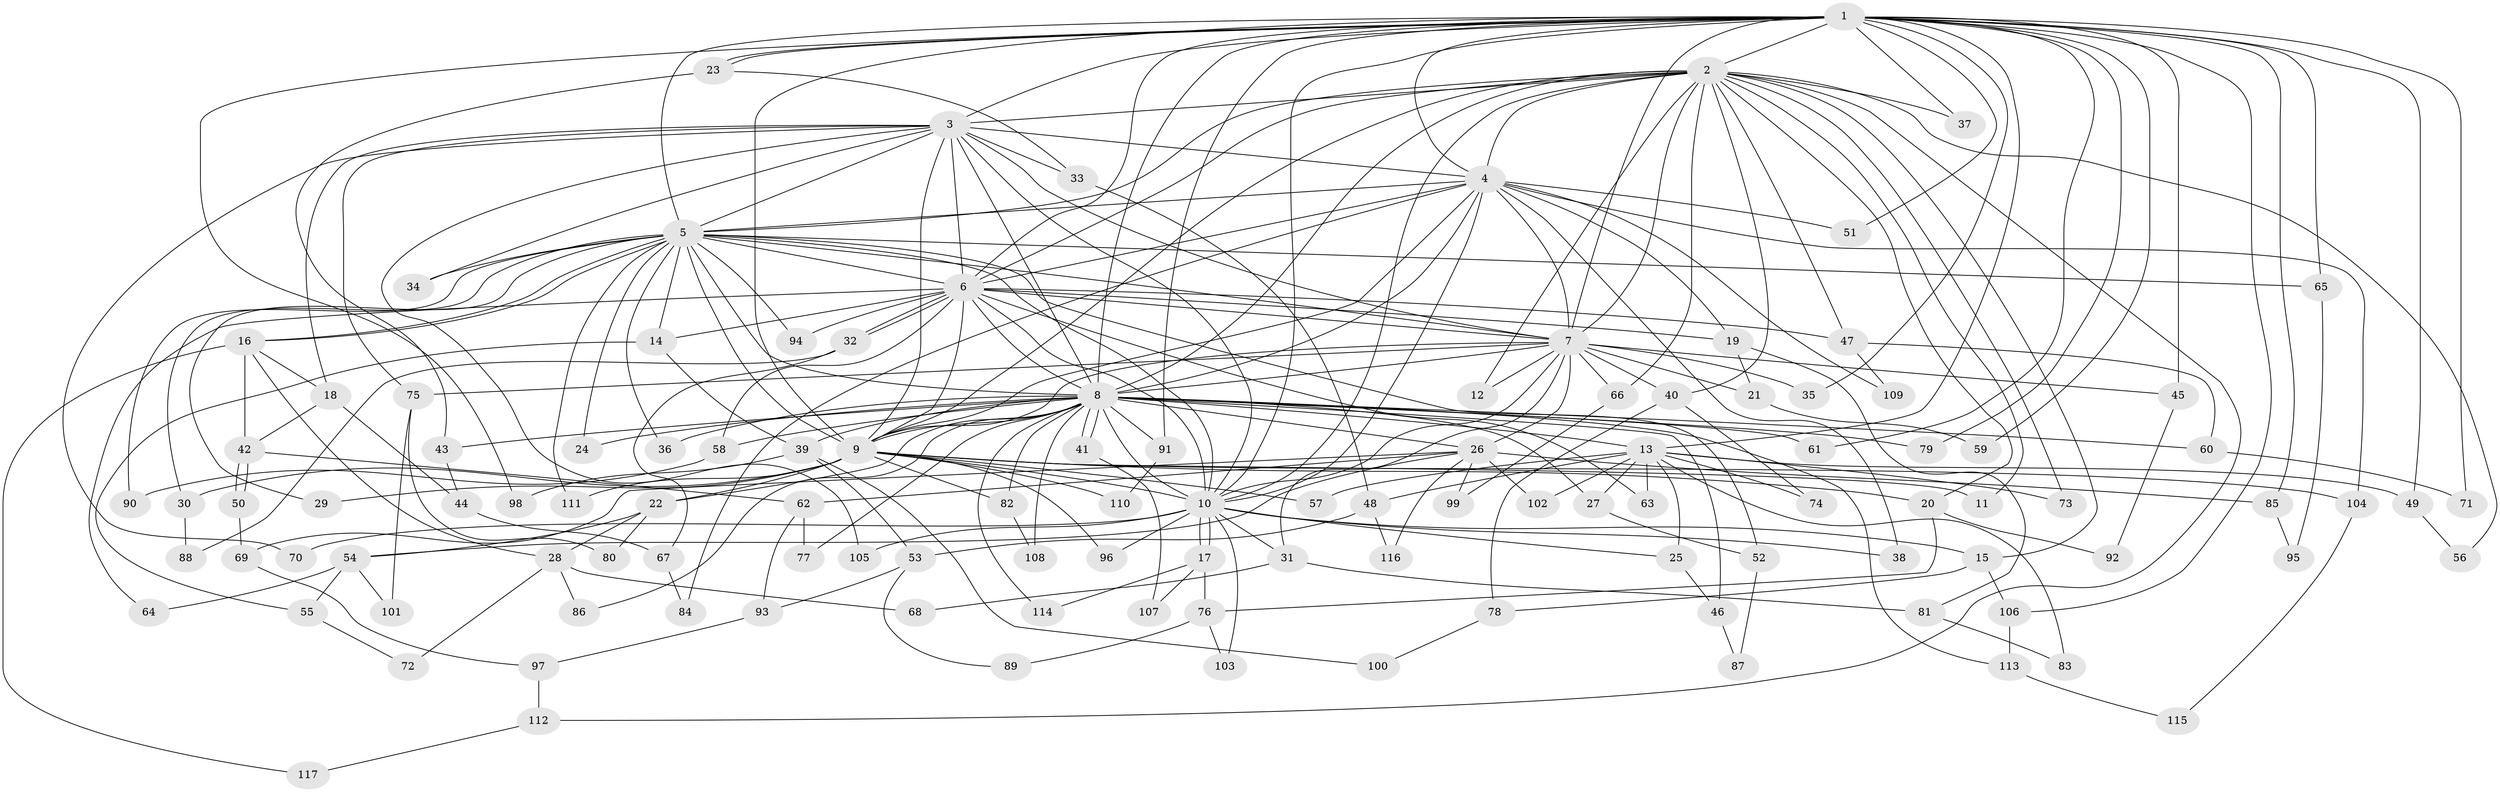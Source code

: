 // Generated by graph-tools (version 1.1) at 2025/01/03/09/25 03:01:19]
// undirected, 117 vertices, 259 edges
graph export_dot {
graph [start="1"]
  node [color=gray90,style=filled];
  1;
  2;
  3;
  4;
  5;
  6;
  7;
  8;
  9;
  10;
  11;
  12;
  13;
  14;
  15;
  16;
  17;
  18;
  19;
  20;
  21;
  22;
  23;
  24;
  25;
  26;
  27;
  28;
  29;
  30;
  31;
  32;
  33;
  34;
  35;
  36;
  37;
  38;
  39;
  40;
  41;
  42;
  43;
  44;
  45;
  46;
  47;
  48;
  49;
  50;
  51;
  52;
  53;
  54;
  55;
  56;
  57;
  58;
  59;
  60;
  61;
  62;
  63;
  64;
  65;
  66;
  67;
  68;
  69;
  70;
  71;
  72;
  73;
  74;
  75;
  76;
  77;
  78;
  79;
  80;
  81;
  82;
  83;
  84;
  85;
  86;
  87;
  88;
  89;
  90;
  91;
  92;
  93;
  94;
  95;
  96;
  97;
  98;
  99;
  100;
  101;
  102;
  103;
  104;
  105;
  106;
  107;
  108;
  109;
  110;
  111;
  112;
  113;
  114;
  115;
  116;
  117;
  1 -- 2;
  1 -- 3;
  1 -- 4;
  1 -- 5;
  1 -- 6;
  1 -- 7;
  1 -- 8;
  1 -- 9;
  1 -- 10;
  1 -- 13;
  1 -- 23;
  1 -- 23;
  1 -- 35;
  1 -- 37;
  1 -- 45;
  1 -- 49;
  1 -- 51;
  1 -- 59;
  1 -- 61;
  1 -- 65;
  1 -- 71;
  1 -- 79;
  1 -- 85;
  1 -- 91;
  1 -- 98;
  1 -- 106;
  2 -- 3;
  2 -- 4;
  2 -- 5;
  2 -- 6;
  2 -- 7;
  2 -- 8;
  2 -- 9;
  2 -- 10;
  2 -- 11;
  2 -- 12;
  2 -- 15;
  2 -- 20;
  2 -- 37;
  2 -- 40;
  2 -- 47;
  2 -- 56;
  2 -- 66;
  2 -- 73;
  2 -- 112;
  3 -- 4;
  3 -- 5;
  3 -- 6;
  3 -- 7;
  3 -- 8;
  3 -- 9;
  3 -- 10;
  3 -- 18;
  3 -- 33;
  3 -- 34;
  3 -- 70;
  3 -- 75;
  3 -- 105;
  4 -- 5;
  4 -- 6;
  4 -- 7;
  4 -- 8;
  4 -- 9;
  4 -- 10;
  4 -- 19;
  4 -- 38;
  4 -- 51;
  4 -- 84;
  4 -- 104;
  4 -- 109;
  5 -- 6;
  5 -- 7;
  5 -- 8;
  5 -- 9;
  5 -- 10;
  5 -- 14;
  5 -- 16;
  5 -- 16;
  5 -- 24;
  5 -- 29;
  5 -- 30;
  5 -- 34;
  5 -- 36;
  5 -- 52;
  5 -- 65;
  5 -- 90;
  5 -- 94;
  5 -- 111;
  6 -- 7;
  6 -- 8;
  6 -- 9;
  6 -- 10;
  6 -- 14;
  6 -- 19;
  6 -- 32;
  6 -- 32;
  6 -- 47;
  6 -- 58;
  6 -- 63;
  6 -- 64;
  6 -- 94;
  7 -- 8;
  7 -- 9;
  7 -- 10;
  7 -- 12;
  7 -- 21;
  7 -- 26;
  7 -- 31;
  7 -- 35;
  7 -- 40;
  7 -- 45;
  7 -- 66;
  7 -- 75;
  8 -- 9;
  8 -- 10;
  8 -- 13;
  8 -- 22;
  8 -- 24;
  8 -- 26;
  8 -- 27;
  8 -- 36;
  8 -- 39;
  8 -- 41;
  8 -- 41;
  8 -- 43;
  8 -- 46;
  8 -- 58;
  8 -- 60;
  8 -- 61;
  8 -- 77;
  8 -- 79;
  8 -- 82;
  8 -- 86;
  8 -- 91;
  8 -- 108;
  8 -- 113;
  8 -- 114;
  9 -- 10;
  9 -- 11;
  9 -- 20;
  9 -- 22;
  9 -- 29;
  9 -- 30;
  9 -- 57;
  9 -- 82;
  9 -- 96;
  9 -- 104;
  9 -- 110;
  9 -- 111;
  10 -- 15;
  10 -- 17;
  10 -- 17;
  10 -- 25;
  10 -- 31;
  10 -- 38;
  10 -- 70;
  10 -- 96;
  10 -- 103;
  10 -- 105;
  13 -- 25;
  13 -- 27;
  13 -- 48;
  13 -- 49;
  13 -- 57;
  13 -- 63;
  13 -- 73;
  13 -- 74;
  13 -- 83;
  13 -- 102;
  14 -- 39;
  14 -- 55;
  15 -- 78;
  15 -- 106;
  16 -- 18;
  16 -- 28;
  16 -- 42;
  16 -- 117;
  17 -- 76;
  17 -- 107;
  17 -- 114;
  18 -- 42;
  18 -- 44;
  19 -- 21;
  19 -- 81;
  20 -- 76;
  20 -- 92;
  21 -- 59;
  22 -- 28;
  22 -- 54;
  22 -- 80;
  23 -- 33;
  23 -- 43;
  25 -- 46;
  26 -- 54;
  26 -- 62;
  26 -- 69;
  26 -- 85;
  26 -- 99;
  26 -- 102;
  26 -- 116;
  27 -- 52;
  28 -- 68;
  28 -- 72;
  28 -- 86;
  30 -- 88;
  31 -- 68;
  31 -- 81;
  32 -- 67;
  32 -- 88;
  33 -- 48;
  39 -- 53;
  39 -- 98;
  39 -- 100;
  40 -- 74;
  40 -- 78;
  41 -- 107;
  42 -- 50;
  42 -- 50;
  42 -- 62;
  43 -- 44;
  44 -- 67;
  45 -- 92;
  46 -- 87;
  47 -- 60;
  47 -- 109;
  48 -- 53;
  48 -- 116;
  49 -- 56;
  50 -- 69;
  52 -- 87;
  53 -- 89;
  53 -- 93;
  54 -- 55;
  54 -- 64;
  54 -- 101;
  55 -- 72;
  58 -- 90;
  60 -- 71;
  62 -- 77;
  62 -- 93;
  65 -- 95;
  66 -- 99;
  67 -- 84;
  69 -- 97;
  75 -- 80;
  75 -- 101;
  76 -- 89;
  76 -- 103;
  78 -- 100;
  81 -- 83;
  82 -- 108;
  85 -- 95;
  91 -- 110;
  93 -- 97;
  97 -- 112;
  104 -- 115;
  106 -- 113;
  112 -- 117;
  113 -- 115;
}
